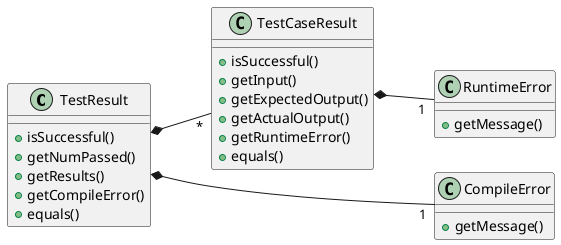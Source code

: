 @startuml
left to right direction
class TestResult {
    + isSuccessful()
    + getNumPassed()
    + getResults()
    + getCompileError()
    + equals()
}

class TestCaseResult {
    + isSuccessful()
    + getInput()
    + getExpectedOutput()
    + getActualOutput()
    + getRuntimeError()
    + equals()
}

together {
    class CompileError {
        + getMessage()
    }


    class RuntimeError {
        + getMessage()
    }
}

TestResult *-- "*" TestCaseResult
TestResult *-- "1" CompileError
TestCaseResult *-- "1" RuntimeError
@enduml
